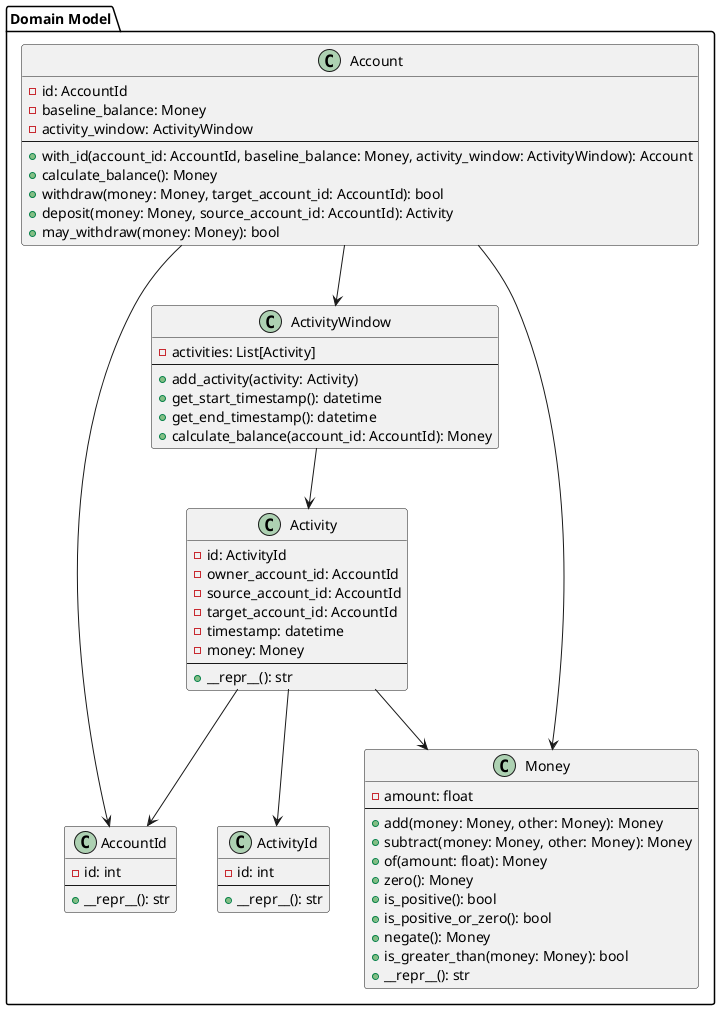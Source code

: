 @startuml
package "Domain Model" {
    class Account {
        - id: AccountId
        - baseline_balance: Money
        - activity_window: ActivityWindow
        --
        + with_id(account_id: AccountId, baseline_balance: Money, activity_window: ActivityWindow): Account
        + calculate_balance(): Money
        + withdraw(money: Money, target_account_id: AccountId): bool
        + deposit(money: Money, source_account_id: AccountId): Activity
        + may_withdraw(money: Money): bool
    }

    class AccountId {
        - id: int
        --
        + __repr__(): str
    }

    class Money {
        - amount: float
        --
        + add(money: Money, other: Money): Money
        + subtract(money: Money, other: Money): Money
        + of(amount: float): Money
        + zero(): Money
        + is_positive(): bool
        + is_positive_or_zero(): bool
        + negate(): Money
        + is_greater_than(money: Money): bool
        + __repr__(): str
    }

    class ActivityWindow {
        - activities: List[Activity]
        --
        + add_activity(activity: Activity)
        + get_start_timestamp(): datetime
        + get_end_timestamp(): datetime
        + calculate_balance(account_id: AccountId): Money
    }

    class Activity {
        - id: ActivityId
        - owner_account_id: AccountId
        - source_account_id: AccountId
        - target_account_id: AccountId
        - timestamp: datetime
        - money: Money
        --
        + __repr__(): str
    }

    class ActivityId {
        - id: int
        --
        + __repr__(): str
    }

    Account --> AccountId
    Account --> Money
    Account --> ActivityWindow
    ActivityWindow --> Activity
    Activity --> ActivityId
    Activity --> AccountId
    Activity --> Money
}
@enduml